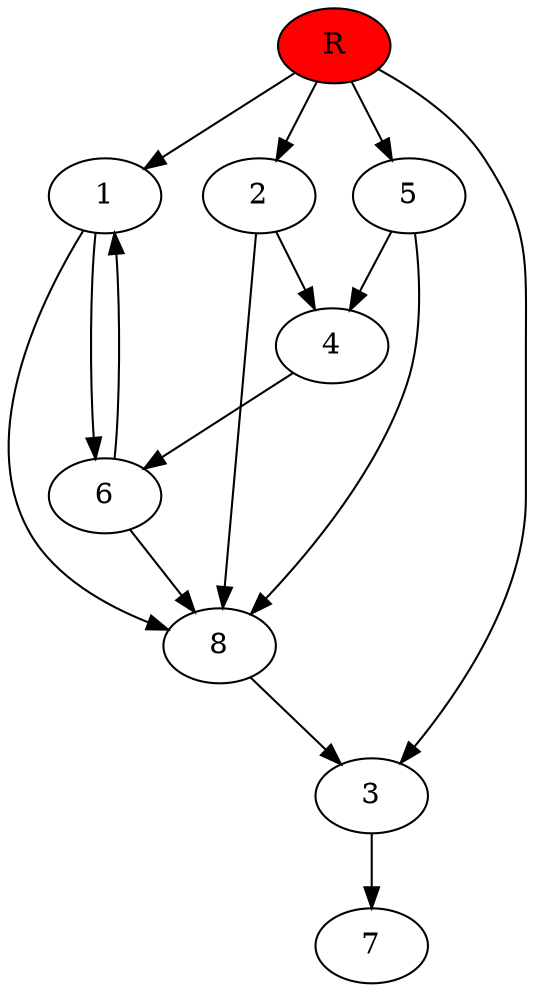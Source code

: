 digraph prb44039 {
	1
	2
	3
	4
	5
	6
	7
	8
	R [fillcolor="#ff0000" style=filled]
	1 -> 6
	1 -> 8
	2 -> 4
	2 -> 8
	3 -> 7
	4 -> 6
	5 -> 4
	5 -> 8
	6 -> 1
	6 -> 8
	8 -> 3
	R -> 1
	R -> 2
	R -> 3
	R -> 5
}
